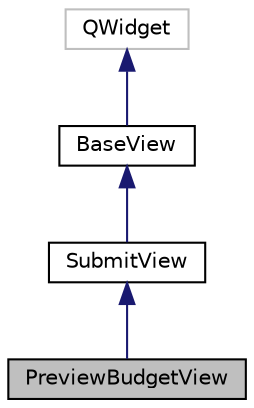 digraph "PreviewBudgetView"
{
 // LATEX_PDF_SIZE
  edge [fontname="Helvetica",fontsize="10",labelfontname="Helvetica",labelfontsize="10"];
  node [fontname="Helvetica",fontsize="10",shape=record];
  Node1 [label="PreviewBudgetView",height=0.2,width=0.4,color="black", fillcolor="grey75", style="filled", fontcolor="black",tooltip=" "];
  Node2 -> Node1 [dir="back",color="midnightblue",fontsize="10",style="solid"];
  Node2 [label="SubmitView",height=0.2,width=0.4,color="black", fillcolor="white", style="filled",URL="$classSubmitView.html",tooltip=" "];
  Node3 -> Node2 [dir="back",color="midnightblue",fontsize="10",style="solid"];
  Node3 [label="BaseView",height=0.2,width=0.4,color="black", fillcolor="white", style="filled",URL="$classBaseView.html",tooltip=" "];
  Node4 -> Node3 [dir="back",color="midnightblue",fontsize="10",style="solid"];
  Node4 [label="QWidget",height=0.2,width=0.4,color="grey75", fillcolor="white", style="filled",tooltip=" "];
}

